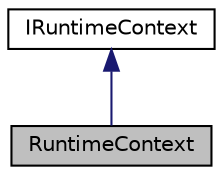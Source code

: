 digraph "RuntimeContext"
{
 // LATEX_PDF_SIZE
  edge [fontname="Helvetica",fontsize="10",labelfontname="Helvetica",labelfontsize="10"];
  node [fontname="Helvetica",fontsize="10",shape=record];
  Node1 [label="RuntimeContext",height=0.2,width=0.4,color="black", fillcolor="grey75", style="filled", fontcolor="black",tooltip="Runtime context."];
  Node2 -> Node1 [dir="back",color="midnightblue",fontsize="10",style="solid",fontname="Helvetica"];
  Node2 [label="IRuntimeContext",height=0.2,width=0.4,color="black", fillcolor="white", style="filled",URL="$classarm__compute_1_1_i_runtime_context.xhtml",tooltip="Context interface."];
}
